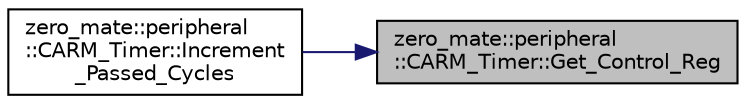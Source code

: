 digraph "zero_mate::peripheral::CARM_Timer::Get_Control_Reg"
{
 // LATEX_PDF_SIZE
  bgcolor="transparent";
  edge [fontname="Helvetica",fontsize="10",labelfontname="Helvetica",labelfontsize="10"];
  node [fontname="Helvetica",fontsize="10",shape=record];
  rankdir="RL";
  Node1 [label="zero_mate::peripheral\l::CARM_Timer::Get_Control_Reg",height=0.2,width=0.4,color="black", fillcolor="grey75", style="filled", fontcolor="black",tooltip=" "];
  Node1 -> Node2 [dir="back",color="midnightblue",fontsize="10",style="solid",fontname="Helvetica"];
  Node2 [label="zero_mate::peripheral\l::CARM_Timer::Increment\l_Passed_Cycles",height=0.2,width=0.4,color="black",URL="$classzero__mate_1_1peripheral_1_1CARM__Timer.html#afc4c9659823762252dd1ea58b8a76e1e",tooltip=" "];
}
